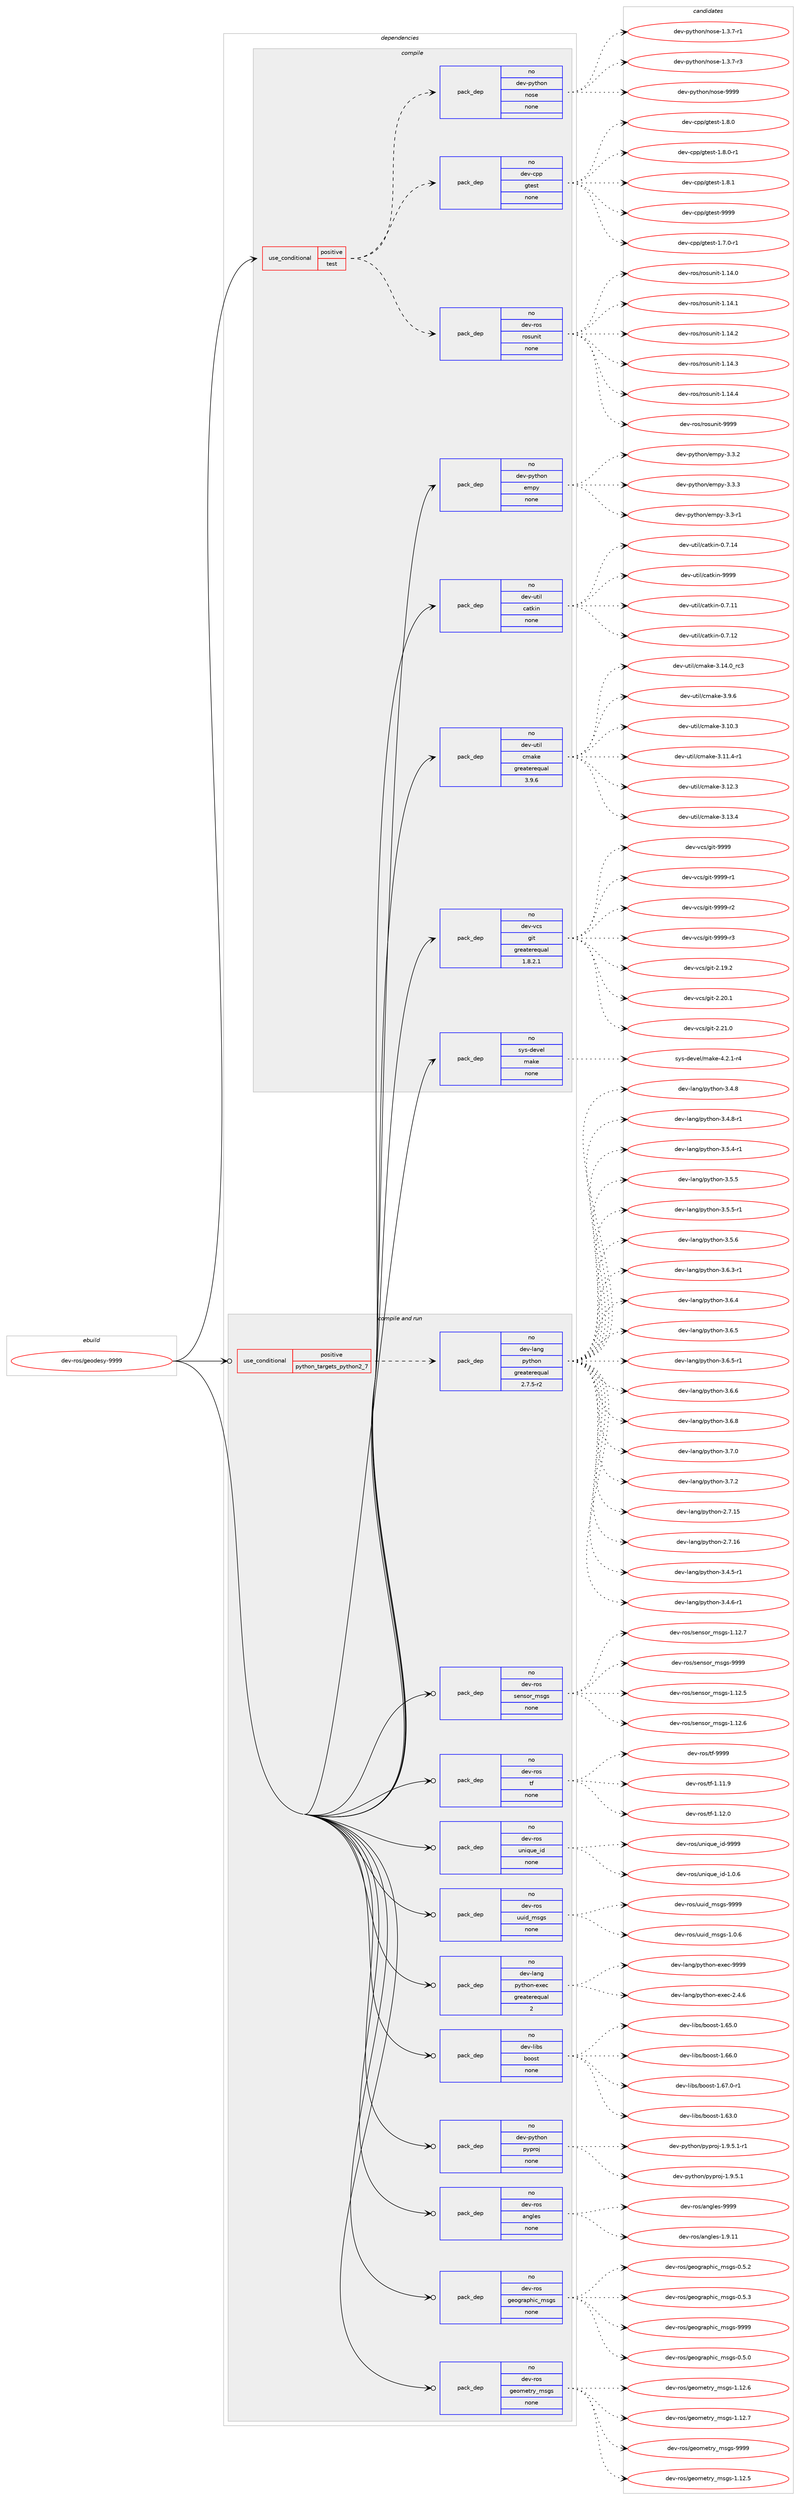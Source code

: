 digraph prolog {

# *************
# Graph options
# *************

newrank=true;
concentrate=true;
compound=true;
graph [rankdir=LR,fontname=Helvetica,fontsize=10,ranksep=1.5];#, ranksep=2.5, nodesep=0.2];
edge  [arrowhead=vee];
node  [fontname=Helvetica,fontsize=10];

# **********
# The ebuild
# **********

subgraph cluster_leftcol {
color=gray;
rank=same;
label=<<i>ebuild</i>>;
id [label="dev-ros/geodesy-9999", color=red, width=4, href="../dev-ros/geodesy-9999.svg"];
}

# ****************
# The dependencies
# ****************

subgraph cluster_midcol {
color=gray;
label=<<i>dependencies</i>>;
subgraph cluster_compile {
fillcolor="#eeeeee";
style=filled;
label=<<i>compile</i>>;
subgraph cond388533 {
dependency1456315 [label=<<TABLE BORDER="0" CELLBORDER="1" CELLSPACING="0" CELLPADDING="4"><TR><TD ROWSPAN="3" CELLPADDING="10">use_conditional</TD></TR><TR><TD>positive</TD></TR><TR><TD>test</TD></TR></TABLE>>, shape=none, color=red];
subgraph pack1044392 {
dependency1456316 [label=<<TABLE BORDER="0" CELLBORDER="1" CELLSPACING="0" CELLPADDING="4" WIDTH="220"><TR><TD ROWSPAN="6" CELLPADDING="30">pack_dep</TD></TR><TR><TD WIDTH="110">no</TD></TR><TR><TD>dev-ros</TD></TR><TR><TD>rosunit</TD></TR><TR><TD>none</TD></TR><TR><TD></TD></TR></TABLE>>, shape=none, color=blue];
}
dependency1456315:e -> dependency1456316:w [weight=20,style="dashed",arrowhead="vee"];
subgraph pack1044393 {
dependency1456317 [label=<<TABLE BORDER="0" CELLBORDER="1" CELLSPACING="0" CELLPADDING="4" WIDTH="220"><TR><TD ROWSPAN="6" CELLPADDING="30">pack_dep</TD></TR><TR><TD WIDTH="110">no</TD></TR><TR><TD>dev-cpp</TD></TR><TR><TD>gtest</TD></TR><TR><TD>none</TD></TR><TR><TD></TD></TR></TABLE>>, shape=none, color=blue];
}
dependency1456315:e -> dependency1456317:w [weight=20,style="dashed",arrowhead="vee"];
subgraph pack1044394 {
dependency1456318 [label=<<TABLE BORDER="0" CELLBORDER="1" CELLSPACING="0" CELLPADDING="4" WIDTH="220"><TR><TD ROWSPAN="6" CELLPADDING="30">pack_dep</TD></TR><TR><TD WIDTH="110">no</TD></TR><TR><TD>dev-python</TD></TR><TR><TD>nose</TD></TR><TR><TD>none</TD></TR><TR><TD></TD></TR></TABLE>>, shape=none, color=blue];
}
dependency1456315:e -> dependency1456318:w [weight=20,style="dashed",arrowhead="vee"];
}
id:e -> dependency1456315:w [weight=20,style="solid",arrowhead="vee"];
subgraph pack1044395 {
dependency1456319 [label=<<TABLE BORDER="0" CELLBORDER="1" CELLSPACING="0" CELLPADDING="4" WIDTH="220"><TR><TD ROWSPAN="6" CELLPADDING="30">pack_dep</TD></TR><TR><TD WIDTH="110">no</TD></TR><TR><TD>dev-python</TD></TR><TR><TD>empy</TD></TR><TR><TD>none</TD></TR><TR><TD></TD></TR></TABLE>>, shape=none, color=blue];
}
id:e -> dependency1456319:w [weight=20,style="solid",arrowhead="vee"];
subgraph pack1044396 {
dependency1456320 [label=<<TABLE BORDER="0" CELLBORDER="1" CELLSPACING="0" CELLPADDING="4" WIDTH="220"><TR><TD ROWSPAN="6" CELLPADDING="30">pack_dep</TD></TR><TR><TD WIDTH="110">no</TD></TR><TR><TD>dev-util</TD></TR><TR><TD>catkin</TD></TR><TR><TD>none</TD></TR><TR><TD></TD></TR></TABLE>>, shape=none, color=blue];
}
id:e -> dependency1456320:w [weight=20,style="solid",arrowhead="vee"];
subgraph pack1044397 {
dependency1456321 [label=<<TABLE BORDER="0" CELLBORDER="1" CELLSPACING="0" CELLPADDING="4" WIDTH="220"><TR><TD ROWSPAN="6" CELLPADDING="30">pack_dep</TD></TR><TR><TD WIDTH="110">no</TD></TR><TR><TD>dev-util</TD></TR><TR><TD>cmake</TD></TR><TR><TD>greaterequal</TD></TR><TR><TD>3.9.6</TD></TR></TABLE>>, shape=none, color=blue];
}
id:e -> dependency1456321:w [weight=20,style="solid",arrowhead="vee"];
subgraph pack1044398 {
dependency1456322 [label=<<TABLE BORDER="0" CELLBORDER="1" CELLSPACING="0" CELLPADDING="4" WIDTH="220"><TR><TD ROWSPAN="6" CELLPADDING="30">pack_dep</TD></TR><TR><TD WIDTH="110">no</TD></TR><TR><TD>dev-vcs</TD></TR><TR><TD>git</TD></TR><TR><TD>greaterequal</TD></TR><TR><TD>1.8.2.1</TD></TR></TABLE>>, shape=none, color=blue];
}
id:e -> dependency1456322:w [weight=20,style="solid",arrowhead="vee"];
subgraph pack1044399 {
dependency1456323 [label=<<TABLE BORDER="0" CELLBORDER="1" CELLSPACING="0" CELLPADDING="4" WIDTH="220"><TR><TD ROWSPAN="6" CELLPADDING="30">pack_dep</TD></TR><TR><TD WIDTH="110">no</TD></TR><TR><TD>sys-devel</TD></TR><TR><TD>make</TD></TR><TR><TD>none</TD></TR><TR><TD></TD></TR></TABLE>>, shape=none, color=blue];
}
id:e -> dependency1456323:w [weight=20,style="solid",arrowhead="vee"];
}
subgraph cluster_compileandrun {
fillcolor="#eeeeee";
style=filled;
label=<<i>compile and run</i>>;
subgraph cond388534 {
dependency1456324 [label=<<TABLE BORDER="0" CELLBORDER="1" CELLSPACING="0" CELLPADDING="4"><TR><TD ROWSPAN="3" CELLPADDING="10">use_conditional</TD></TR><TR><TD>positive</TD></TR><TR><TD>python_targets_python2_7</TD></TR></TABLE>>, shape=none, color=red];
subgraph pack1044400 {
dependency1456325 [label=<<TABLE BORDER="0" CELLBORDER="1" CELLSPACING="0" CELLPADDING="4" WIDTH="220"><TR><TD ROWSPAN="6" CELLPADDING="30">pack_dep</TD></TR><TR><TD WIDTH="110">no</TD></TR><TR><TD>dev-lang</TD></TR><TR><TD>python</TD></TR><TR><TD>greaterequal</TD></TR><TR><TD>2.7.5-r2</TD></TR></TABLE>>, shape=none, color=blue];
}
dependency1456324:e -> dependency1456325:w [weight=20,style="dashed",arrowhead="vee"];
}
id:e -> dependency1456324:w [weight=20,style="solid",arrowhead="odotvee"];
subgraph pack1044401 {
dependency1456326 [label=<<TABLE BORDER="0" CELLBORDER="1" CELLSPACING="0" CELLPADDING="4" WIDTH="220"><TR><TD ROWSPAN="6" CELLPADDING="30">pack_dep</TD></TR><TR><TD WIDTH="110">no</TD></TR><TR><TD>dev-lang</TD></TR><TR><TD>python-exec</TD></TR><TR><TD>greaterequal</TD></TR><TR><TD>2</TD></TR></TABLE>>, shape=none, color=blue];
}
id:e -> dependency1456326:w [weight=20,style="solid",arrowhead="odotvee"];
subgraph pack1044402 {
dependency1456327 [label=<<TABLE BORDER="0" CELLBORDER="1" CELLSPACING="0" CELLPADDING="4" WIDTH="220"><TR><TD ROWSPAN="6" CELLPADDING="30">pack_dep</TD></TR><TR><TD WIDTH="110">no</TD></TR><TR><TD>dev-libs</TD></TR><TR><TD>boost</TD></TR><TR><TD>none</TD></TR><TR><TD></TD></TR></TABLE>>, shape=none, color=blue];
}
id:e -> dependency1456327:w [weight=20,style="solid",arrowhead="odotvee"];
subgraph pack1044403 {
dependency1456328 [label=<<TABLE BORDER="0" CELLBORDER="1" CELLSPACING="0" CELLPADDING="4" WIDTH="220"><TR><TD ROWSPAN="6" CELLPADDING="30">pack_dep</TD></TR><TR><TD WIDTH="110">no</TD></TR><TR><TD>dev-python</TD></TR><TR><TD>pyproj</TD></TR><TR><TD>none</TD></TR><TR><TD></TD></TR></TABLE>>, shape=none, color=blue];
}
id:e -> dependency1456328:w [weight=20,style="solid",arrowhead="odotvee"];
subgraph pack1044404 {
dependency1456329 [label=<<TABLE BORDER="0" CELLBORDER="1" CELLSPACING="0" CELLPADDING="4" WIDTH="220"><TR><TD ROWSPAN="6" CELLPADDING="30">pack_dep</TD></TR><TR><TD WIDTH="110">no</TD></TR><TR><TD>dev-ros</TD></TR><TR><TD>angles</TD></TR><TR><TD>none</TD></TR><TR><TD></TD></TR></TABLE>>, shape=none, color=blue];
}
id:e -> dependency1456329:w [weight=20,style="solid",arrowhead="odotvee"];
subgraph pack1044405 {
dependency1456330 [label=<<TABLE BORDER="0" CELLBORDER="1" CELLSPACING="0" CELLPADDING="4" WIDTH="220"><TR><TD ROWSPAN="6" CELLPADDING="30">pack_dep</TD></TR><TR><TD WIDTH="110">no</TD></TR><TR><TD>dev-ros</TD></TR><TR><TD>geographic_msgs</TD></TR><TR><TD>none</TD></TR><TR><TD></TD></TR></TABLE>>, shape=none, color=blue];
}
id:e -> dependency1456330:w [weight=20,style="solid",arrowhead="odotvee"];
subgraph pack1044406 {
dependency1456331 [label=<<TABLE BORDER="0" CELLBORDER="1" CELLSPACING="0" CELLPADDING="4" WIDTH="220"><TR><TD ROWSPAN="6" CELLPADDING="30">pack_dep</TD></TR><TR><TD WIDTH="110">no</TD></TR><TR><TD>dev-ros</TD></TR><TR><TD>geometry_msgs</TD></TR><TR><TD>none</TD></TR><TR><TD></TD></TR></TABLE>>, shape=none, color=blue];
}
id:e -> dependency1456331:w [weight=20,style="solid",arrowhead="odotvee"];
subgraph pack1044407 {
dependency1456332 [label=<<TABLE BORDER="0" CELLBORDER="1" CELLSPACING="0" CELLPADDING="4" WIDTH="220"><TR><TD ROWSPAN="6" CELLPADDING="30">pack_dep</TD></TR><TR><TD WIDTH="110">no</TD></TR><TR><TD>dev-ros</TD></TR><TR><TD>sensor_msgs</TD></TR><TR><TD>none</TD></TR><TR><TD></TD></TR></TABLE>>, shape=none, color=blue];
}
id:e -> dependency1456332:w [weight=20,style="solid",arrowhead="odotvee"];
subgraph pack1044408 {
dependency1456333 [label=<<TABLE BORDER="0" CELLBORDER="1" CELLSPACING="0" CELLPADDING="4" WIDTH="220"><TR><TD ROWSPAN="6" CELLPADDING="30">pack_dep</TD></TR><TR><TD WIDTH="110">no</TD></TR><TR><TD>dev-ros</TD></TR><TR><TD>tf</TD></TR><TR><TD>none</TD></TR><TR><TD></TD></TR></TABLE>>, shape=none, color=blue];
}
id:e -> dependency1456333:w [weight=20,style="solid",arrowhead="odotvee"];
subgraph pack1044409 {
dependency1456334 [label=<<TABLE BORDER="0" CELLBORDER="1" CELLSPACING="0" CELLPADDING="4" WIDTH="220"><TR><TD ROWSPAN="6" CELLPADDING="30">pack_dep</TD></TR><TR><TD WIDTH="110">no</TD></TR><TR><TD>dev-ros</TD></TR><TR><TD>unique_id</TD></TR><TR><TD>none</TD></TR><TR><TD></TD></TR></TABLE>>, shape=none, color=blue];
}
id:e -> dependency1456334:w [weight=20,style="solid",arrowhead="odotvee"];
subgraph pack1044410 {
dependency1456335 [label=<<TABLE BORDER="0" CELLBORDER="1" CELLSPACING="0" CELLPADDING="4" WIDTH="220"><TR><TD ROWSPAN="6" CELLPADDING="30">pack_dep</TD></TR><TR><TD WIDTH="110">no</TD></TR><TR><TD>dev-ros</TD></TR><TR><TD>uuid_msgs</TD></TR><TR><TD>none</TD></TR><TR><TD></TD></TR></TABLE>>, shape=none, color=blue];
}
id:e -> dependency1456335:w [weight=20,style="solid",arrowhead="odotvee"];
}
subgraph cluster_run {
fillcolor="#eeeeee";
style=filled;
label=<<i>run</i>>;
}
}

# **************
# The candidates
# **************

subgraph cluster_choices {
rank=same;
color=gray;
label=<<i>candidates</i>>;

subgraph choice1044392 {
color=black;
nodesep=1;
choice100101118451141111154711411111511711010511645494649524648 [label="dev-ros/rosunit-1.14.0", color=red, width=4,href="../dev-ros/rosunit-1.14.0.svg"];
choice100101118451141111154711411111511711010511645494649524649 [label="dev-ros/rosunit-1.14.1", color=red, width=4,href="../dev-ros/rosunit-1.14.1.svg"];
choice100101118451141111154711411111511711010511645494649524650 [label="dev-ros/rosunit-1.14.2", color=red, width=4,href="../dev-ros/rosunit-1.14.2.svg"];
choice100101118451141111154711411111511711010511645494649524651 [label="dev-ros/rosunit-1.14.3", color=red, width=4,href="../dev-ros/rosunit-1.14.3.svg"];
choice100101118451141111154711411111511711010511645494649524652 [label="dev-ros/rosunit-1.14.4", color=red, width=4,href="../dev-ros/rosunit-1.14.4.svg"];
choice10010111845114111115471141111151171101051164557575757 [label="dev-ros/rosunit-9999", color=red, width=4,href="../dev-ros/rosunit-9999.svg"];
dependency1456316:e -> choice100101118451141111154711411111511711010511645494649524648:w [style=dotted,weight="100"];
dependency1456316:e -> choice100101118451141111154711411111511711010511645494649524649:w [style=dotted,weight="100"];
dependency1456316:e -> choice100101118451141111154711411111511711010511645494649524650:w [style=dotted,weight="100"];
dependency1456316:e -> choice100101118451141111154711411111511711010511645494649524651:w [style=dotted,weight="100"];
dependency1456316:e -> choice100101118451141111154711411111511711010511645494649524652:w [style=dotted,weight="100"];
dependency1456316:e -> choice10010111845114111115471141111151171101051164557575757:w [style=dotted,weight="100"];
}
subgraph choice1044393 {
color=black;
nodesep=1;
choice1001011184599112112471031161011151164549465546484511449 [label="dev-cpp/gtest-1.7.0-r1", color=red, width=4,href="../dev-cpp/gtest-1.7.0-r1.svg"];
choice100101118459911211247103116101115116454946564648 [label="dev-cpp/gtest-1.8.0", color=red, width=4,href="../dev-cpp/gtest-1.8.0.svg"];
choice1001011184599112112471031161011151164549465646484511449 [label="dev-cpp/gtest-1.8.0-r1", color=red, width=4,href="../dev-cpp/gtest-1.8.0-r1.svg"];
choice100101118459911211247103116101115116454946564649 [label="dev-cpp/gtest-1.8.1", color=red, width=4,href="../dev-cpp/gtest-1.8.1.svg"];
choice1001011184599112112471031161011151164557575757 [label="dev-cpp/gtest-9999", color=red, width=4,href="../dev-cpp/gtest-9999.svg"];
dependency1456317:e -> choice1001011184599112112471031161011151164549465546484511449:w [style=dotted,weight="100"];
dependency1456317:e -> choice100101118459911211247103116101115116454946564648:w [style=dotted,weight="100"];
dependency1456317:e -> choice1001011184599112112471031161011151164549465646484511449:w [style=dotted,weight="100"];
dependency1456317:e -> choice100101118459911211247103116101115116454946564649:w [style=dotted,weight="100"];
dependency1456317:e -> choice1001011184599112112471031161011151164557575757:w [style=dotted,weight="100"];
}
subgraph choice1044394 {
color=black;
nodesep=1;
choice10010111845112121116104111110471101111151014549465146554511449 [label="dev-python/nose-1.3.7-r1", color=red, width=4,href="../dev-python/nose-1.3.7-r1.svg"];
choice10010111845112121116104111110471101111151014549465146554511451 [label="dev-python/nose-1.3.7-r3", color=red, width=4,href="../dev-python/nose-1.3.7-r3.svg"];
choice10010111845112121116104111110471101111151014557575757 [label="dev-python/nose-9999", color=red, width=4,href="../dev-python/nose-9999.svg"];
dependency1456318:e -> choice10010111845112121116104111110471101111151014549465146554511449:w [style=dotted,weight="100"];
dependency1456318:e -> choice10010111845112121116104111110471101111151014549465146554511451:w [style=dotted,weight="100"];
dependency1456318:e -> choice10010111845112121116104111110471101111151014557575757:w [style=dotted,weight="100"];
}
subgraph choice1044395 {
color=black;
nodesep=1;
choice1001011184511212111610411111047101109112121455146514511449 [label="dev-python/empy-3.3-r1", color=red, width=4,href="../dev-python/empy-3.3-r1.svg"];
choice1001011184511212111610411111047101109112121455146514650 [label="dev-python/empy-3.3.2", color=red, width=4,href="../dev-python/empy-3.3.2.svg"];
choice1001011184511212111610411111047101109112121455146514651 [label="dev-python/empy-3.3.3", color=red, width=4,href="../dev-python/empy-3.3.3.svg"];
dependency1456319:e -> choice1001011184511212111610411111047101109112121455146514511449:w [style=dotted,weight="100"];
dependency1456319:e -> choice1001011184511212111610411111047101109112121455146514650:w [style=dotted,weight="100"];
dependency1456319:e -> choice1001011184511212111610411111047101109112121455146514651:w [style=dotted,weight="100"];
}
subgraph choice1044396 {
color=black;
nodesep=1;
choice1001011184511711610510847999711610710511045484655464949 [label="dev-util/catkin-0.7.11", color=red, width=4,href="../dev-util/catkin-0.7.11.svg"];
choice1001011184511711610510847999711610710511045484655464950 [label="dev-util/catkin-0.7.12", color=red, width=4,href="../dev-util/catkin-0.7.12.svg"];
choice1001011184511711610510847999711610710511045484655464952 [label="dev-util/catkin-0.7.14", color=red, width=4,href="../dev-util/catkin-0.7.14.svg"];
choice100101118451171161051084799971161071051104557575757 [label="dev-util/catkin-9999", color=red, width=4,href="../dev-util/catkin-9999.svg"];
dependency1456320:e -> choice1001011184511711610510847999711610710511045484655464949:w [style=dotted,weight="100"];
dependency1456320:e -> choice1001011184511711610510847999711610710511045484655464950:w [style=dotted,weight="100"];
dependency1456320:e -> choice1001011184511711610510847999711610710511045484655464952:w [style=dotted,weight="100"];
dependency1456320:e -> choice100101118451171161051084799971161071051104557575757:w [style=dotted,weight="100"];
}
subgraph choice1044397 {
color=black;
nodesep=1;
choice1001011184511711610510847991099710710145514649484651 [label="dev-util/cmake-3.10.3", color=red, width=4,href="../dev-util/cmake-3.10.3.svg"];
choice10010111845117116105108479910997107101455146494946524511449 [label="dev-util/cmake-3.11.4-r1", color=red, width=4,href="../dev-util/cmake-3.11.4-r1.svg"];
choice1001011184511711610510847991099710710145514649504651 [label="dev-util/cmake-3.12.3", color=red, width=4,href="../dev-util/cmake-3.12.3.svg"];
choice1001011184511711610510847991099710710145514649514652 [label="dev-util/cmake-3.13.4", color=red, width=4,href="../dev-util/cmake-3.13.4.svg"];
choice1001011184511711610510847991099710710145514649524648951149951 [label="dev-util/cmake-3.14.0_rc3", color=red, width=4,href="../dev-util/cmake-3.14.0_rc3.svg"];
choice10010111845117116105108479910997107101455146574654 [label="dev-util/cmake-3.9.6", color=red, width=4,href="../dev-util/cmake-3.9.6.svg"];
dependency1456321:e -> choice1001011184511711610510847991099710710145514649484651:w [style=dotted,weight="100"];
dependency1456321:e -> choice10010111845117116105108479910997107101455146494946524511449:w [style=dotted,weight="100"];
dependency1456321:e -> choice1001011184511711610510847991099710710145514649504651:w [style=dotted,weight="100"];
dependency1456321:e -> choice1001011184511711610510847991099710710145514649514652:w [style=dotted,weight="100"];
dependency1456321:e -> choice1001011184511711610510847991099710710145514649524648951149951:w [style=dotted,weight="100"];
dependency1456321:e -> choice10010111845117116105108479910997107101455146574654:w [style=dotted,weight="100"];
}
subgraph choice1044398 {
color=black;
nodesep=1;
choice10010111845118991154710310511645504649574650 [label="dev-vcs/git-2.19.2", color=red, width=4,href="../dev-vcs/git-2.19.2.svg"];
choice10010111845118991154710310511645504650484649 [label="dev-vcs/git-2.20.1", color=red, width=4,href="../dev-vcs/git-2.20.1.svg"];
choice10010111845118991154710310511645504650494648 [label="dev-vcs/git-2.21.0", color=red, width=4,href="../dev-vcs/git-2.21.0.svg"];
choice1001011184511899115471031051164557575757 [label="dev-vcs/git-9999", color=red, width=4,href="../dev-vcs/git-9999.svg"];
choice10010111845118991154710310511645575757574511449 [label="dev-vcs/git-9999-r1", color=red, width=4,href="../dev-vcs/git-9999-r1.svg"];
choice10010111845118991154710310511645575757574511450 [label="dev-vcs/git-9999-r2", color=red, width=4,href="../dev-vcs/git-9999-r2.svg"];
choice10010111845118991154710310511645575757574511451 [label="dev-vcs/git-9999-r3", color=red, width=4,href="../dev-vcs/git-9999-r3.svg"];
dependency1456322:e -> choice10010111845118991154710310511645504649574650:w [style=dotted,weight="100"];
dependency1456322:e -> choice10010111845118991154710310511645504650484649:w [style=dotted,weight="100"];
dependency1456322:e -> choice10010111845118991154710310511645504650494648:w [style=dotted,weight="100"];
dependency1456322:e -> choice1001011184511899115471031051164557575757:w [style=dotted,weight="100"];
dependency1456322:e -> choice10010111845118991154710310511645575757574511449:w [style=dotted,weight="100"];
dependency1456322:e -> choice10010111845118991154710310511645575757574511450:w [style=dotted,weight="100"];
dependency1456322:e -> choice10010111845118991154710310511645575757574511451:w [style=dotted,weight="100"];
}
subgraph choice1044399 {
color=black;
nodesep=1;
choice1151211154510010111810110847109971071014552465046494511452 [label="sys-devel/make-4.2.1-r4", color=red, width=4,href="../sys-devel/make-4.2.1-r4.svg"];
dependency1456323:e -> choice1151211154510010111810110847109971071014552465046494511452:w [style=dotted,weight="100"];
}
subgraph choice1044400 {
color=black;
nodesep=1;
choice10010111845108971101034711212111610411111045504655464953 [label="dev-lang/python-2.7.15", color=red, width=4,href="../dev-lang/python-2.7.15.svg"];
choice10010111845108971101034711212111610411111045504655464954 [label="dev-lang/python-2.7.16", color=red, width=4,href="../dev-lang/python-2.7.16.svg"];
choice1001011184510897110103471121211161041111104551465246534511449 [label="dev-lang/python-3.4.5-r1", color=red, width=4,href="../dev-lang/python-3.4.5-r1.svg"];
choice1001011184510897110103471121211161041111104551465246544511449 [label="dev-lang/python-3.4.6-r1", color=red, width=4,href="../dev-lang/python-3.4.6-r1.svg"];
choice100101118451089711010347112121116104111110455146524656 [label="dev-lang/python-3.4.8", color=red, width=4,href="../dev-lang/python-3.4.8.svg"];
choice1001011184510897110103471121211161041111104551465246564511449 [label="dev-lang/python-3.4.8-r1", color=red, width=4,href="../dev-lang/python-3.4.8-r1.svg"];
choice1001011184510897110103471121211161041111104551465346524511449 [label="dev-lang/python-3.5.4-r1", color=red, width=4,href="../dev-lang/python-3.5.4-r1.svg"];
choice100101118451089711010347112121116104111110455146534653 [label="dev-lang/python-3.5.5", color=red, width=4,href="../dev-lang/python-3.5.5.svg"];
choice1001011184510897110103471121211161041111104551465346534511449 [label="dev-lang/python-3.5.5-r1", color=red, width=4,href="../dev-lang/python-3.5.5-r1.svg"];
choice100101118451089711010347112121116104111110455146534654 [label="dev-lang/python-3.5.6", color=red, width=4,href="../dev-lang/python-3.5.6.svg"];
choice1001011184510897110103471121211161041111104551465446514511449 [label="dev-lang/python-3.6.3-r1", color=red, width=4,href="../dev-lang/python-3.6.3-r1.svg"];
choice100101118451089711010347112121116104111110455146544652 [label="dev-lang/python-3.6.4", color=red, width=4,href="../dev-lang/python-3.6.4.svg"];
choice100101118451089711010347112121116104111110455146544653 [label="dev-lang/python-3.6.5", color=red, width=4,href="../dev-lang/python-3.6.5.svg"];
choice1001011184510897110103471121211161041111104551465446534511449 [label="dev-lang/python-3.6.5-r1", color=red, width=4,href="../dev-lang/python-3.6.5-r1.svg"];
choice100101118451089711010347112121116104111110455146544654 [label="dev-lang/python-3.6.6", color=red, width=4,href="../dev-lang/python-3.6.6.svg"];
choice100101118451089711010347112121116104111110455146544656 [label="dev-lang/python-3.6.8", color=red, width=4,href="../dev-lang/python-3.6.8.svg"];
choice100101118451089711010347112121116104111110455146554648 [label="dev-lang/python-3.7.0", color=red, width=4,href="../dev-lang/python-3.7.0.svg"];
choice100101118451089711010347112121116104111110455146554650 [label="dev-lang/python-3.7.2", color=red, width=4,href="../dev-lang/python-3.7.2.svg"];
dependency1456325:e -> choice10010111845108971101034711212111610411111045504655464953:w [style=dotted,weight="100"];
dependency1456325:e -> choice10010111845108971101034711212111610411111045504655464954:w [style=dotted,weight="100"];
dependency1456325:e -> choice1001011184510897110103471121211161041111104551465246534511449:w [style=dotted,weight="100"];
dependency1456325:e -> choice1001011184510897110103471121211161041111104551465246544511449:w [style=dotted,weight="100"];
dependency1456325:e -> choice100101118451089711010347112121116104111110455146524656:w [style=dotted,weight="100"];
dependency1456325:e -> choice1001011184510897110103471121211161041111104551465246564511449:w [style=dotted,weight="100"];
dependency1456325:e -> choice1001011184510897110103471121211161041111104551465346524511449:w [style=dotted,weight="100"];
dependency1456325:e -> choice100101118451089711010347112121116104111110455146534653:w [style=dotted,weight="100"];
dependency1456325:e -> choice1001011184510897110103471121211161041111104551465346534511449:w [style=dotted,weight="100"];
dependency1456325:e -> choice100101118451089711010347112121116104111110455146534654:w [style=dotted,weight="100"];
dependency1456325:e -> choice1001011184510897110103471121211161041111104551465446514511449:w [style=dotted,weight="100"];
dependency1456325:e -> choice100101118451089711010347112121116104111110455146544652:w [style=dotted,weight="100"];
dependency1456325:e -> choice100101118451089711010347112121116104111110455146544653:w [style=dotted,weight="100"];
dependency1456325:e -> choice1001011184510897110103471121211161041111104551465446534511449:w [style=dotted,weight="100"];
dependency1456325:e -> choice100101118451089711010347112121116104111110455146544654:w [style=dotted,weight="100"];
dependency1456325:e -> choice100101118451089711010347112121116104111110455146544656:w [style=dotted,weight="100"];
dependency1456325:e -> choice100101118451089711010347112121116104111110455146554648:w [style=dotted,weight="100"];
dependency1456325:e -> choice100101118451089711010347112121116104111110455146554650:w [style=dotted,weight="100"];
}
subgraph choice1044401 {
color=black;
nodesep=1;
choice1001011184510897110103471121211161041111104510112010199455046524654 [label="dev-lang/python-exec-2.4.6", color=red, width=4,href="../dev-lang/python-exec-2.4.6.svg"];
choice10010111845108971101034711212111610411111045101120101994557575757 [label="dev-lang/python-exec-9999", color=red, width=4,href="../dev-lang/python-exec-9999.svg"];
dependency1456326:e -> choice1001011184510897110103471121211161041111104510112010199455046524654:w [style=dotted,weight="100"];
dependency1456326:e -> choice10010111845108971101034711212111610411111045101120101994557575757:w [style=dotted,weight="100"];
}
subgraph choice1044402 {
color=black;
nodesep=1;
choice1001011184510810598115479811111111511645494654514648 [label="dev-libs/boost-1.63.0", color=red, width=4,href="../dev-libs/boost-1.63.0.svg"];
choice1001011184510810598115479811111111511645494654534648 [label="dev-libs/boost-1.65.0", color=red, width=4,href="../dev-libs/boost-1.65.0.svg"];
choice1001011184510810598115479811111111511645494654544648 [label="dev-libs/boost-1.66.0", color=red, width=4,href="../dev-libs/boost-1.66.0.svg"];
choice10010111845108105981154798111111115116454946545546484511449 [label="dev-libs/boost-1.67.0-r1", color=red, width=4,href="../dev-libs/boost-1.67.0-r1.svg"];
dependency1456327:e -> choice1001011184510810598115479811111111511645494654514648:w [style=dotted,weight="100"];
dependency1456327:e -> choice1001011184510810598115479811111111511645494654534648:w [style=dotted,weight="100"];
dependency1456327:e -> choice1001011184510810598115479811111111511645494654544648:w [style=dotted,weight="100"];
dependency1456327:e -> choice10010111845108105981154798111111115116454946545546484511449:w [style=dotted,weight="100"];
}
subgraph choice1044403 {
color=black;
nodesep=1;
choice10010111845112121116104111110471121211121141111064549465746534649 [label="dev-python/pyproj-1.9.5.1", color=red, width=4,href="../dev-python/pyproj-1.9.5.1.svg"];
choice100101118451121211161041111104711212111211411110645494657465346494511449 [label="dev-python/pyproj-1.9.5.1-r1", color=red, width=4,href="../dev-python/pyproj-1.9.5.1-r1.svg"];
dependency1456328:e -> choice10010111845112121116104111110471121211121141111064549465746534649:w [style=dotted,weight="100"];
dependency1456328:e -> choice100101118451121211161041111104711212111211411110645494657465346494511449:w [style=dotted,weight="100"];
}
subgraph choice1044404 {
color=black;
nodesep=1;
choice10010111845114111115479711010310810111545494657464949 [label="dev-ros/angles-1.9.11", color=red, width=4,href="../dev-ros/angles-1.9.11.svg"];
choice1001011184511411111547971101031081011154557575757 [label="dev-ros/angles-9999", color=red, width=4,href="../dev-ros/angles-9999.svg"];
dependency1456329:e -> choice10010111845114111115479711010310810111545494657464949:w [style=dotted,weight="100"];
dependency1456329:e -> choice1001011184511411111547971101031081011154557575757:w [style=dotted,weight="100"];
}
subgraph choice1044405 {
color=black;
nodesep=1;
choice1001011184511411111547103101111103114971121041059995109115103115454846534648 [label="dev-ros/geographic_msgs-0.5.0", color=red, width=4,href="../dev-ros/geographic_msgs-0.5.0.svg"];
choice1001011184511411111547103101111103114971121041059995109115103115454846534650 [label="dev-ros/geographic_msgs-0.5.2", color=red, width=4,href="../dev-ros/geographic_msgs-0.5.2.svg"];
choice1001011184511411111547103101111103114971121041059995109115103115454846534651 [label="dev-ros/geographic_msgs-0.5.3", color=red, width=4,href="../dev-ros/geographic_msgs-0.5.3.svg"];
choice10010111845114111115471031011111031149711210410599951091151031154557575757 [label="dev-ros/geographic_msgs-9999", color=red, width=4,href="../dev-ros/geographic_msgs-9999.svg"];
dependency1456330:e -> choice1001011184511411111547103101111103114971121041059995109115103115454846534648:w [style=dotted,weight="100"];
dependency1456330:e -> choice1001011184511411111547103101111103114971121041059995109115103115454846534650:w [style=dotted,weight="100"];
dependency1456330:e -> choice1001011184511411111547103101111103114971121041059995109115103115454846534651:w [style=dotted,weight="100"];
dependency1456330:e -> choice10010111845114111115471031011111031149711210410599951091151031154557575757:w [style=dotted,weight="100"];
}
subgraph choice1044406 {
color=black;
nodesep=1;
choice10010111845114111115471031011111091011161141219510911510311545494649504653 [label="dev-ros/geometry_msgs-1.12.5", color=red, width=4,href="../dev-ros/geometry_msgs-1.12.5.svg"];
choice10010111845114111115471031011111091011161141219510911510311545494649504654 [label="dev-ros/geometry_msgs-1.12.6", color=red, width=4,href="../dev-ros/geometry_msgs-1.12.6.svg"];
choice10010111845114111115471031011111091011161141219510911510311545494649504655 [label="dev-ros/geometry_msgs-1.12.7", color=red, width=4,href="../dev-ros/geometry_msgs-1.12.7.svg"];
choice1001011184511411111547103101111109101116114121951091151031154557575757 [label="dev-ros/geometry_msgs-9999", color=red, width=4,href="../dev-ros/geometry_msgs-9999.svg"];
dependency1456331:e -> choice10010111845114111115471031011111091011161141219510911510311545494649504653:w [style=dotted,weight="100"];
dependency1456331:e -> choice10010111845114111115471031011111091011161141219510911510311545494649504654:w [style=dotted,weight="100"];
dependency1456331:e -> choice10010111845114111115471031011111091011161141219510911510311545494649504655:w [style=dotted,weight="100"];
dependency1456331:e -> choice1001011184511411111547103101111109101116114121951091151031154557575757:w [style=dotted,weight="100"];
}
subgraph choice1044407 {
color=black;
nodesep=1;
choice10010111845114111115471151011101151111149510911510311545494649504653 [label="dev-ros/sensor_msgs-1.12.5", color=red, width=4,href="../dev-ros/sensor_msgs-1.12.5.svg"];
choice10010111845114111115471151011101151111149510911510311545494649504654 [label="dev-ros/sensor_msgs-1.12.6", color=red, width=4,href="../dev-ros/sensor_msgs-1.12.6.svg"];
choice10010111845114111115471151011101151111149510911510311545494649504655 [label="dev-ros/sensor_msgs-1.12.7", color=red, width=4,href="../dev-ros/sensor_msgs-1.12.7.svg"];
choice1001011184511411111547115101110115111114951091151031154557575757 [label="dev-ros/sensor_msgs-9999", color=red, width=4,href="../dev-ros/sensor_msgs-9999.svg"];
dependency1456332:e -> choice10010111845114111115471151011101151111149510911510311545494649504653:w [style=dotted,weight="100"];
dependency1456332:e -> choice10010111845114111115471151011101151111149510911510311545494649504654:w [style=dotted,weight="100"];
dependency1456332:e -> choice10010111845114111115471151011101151111149510911510311545494649504655:w [style=dotted,weight="100"];
dependency1456332:e -> choice1001011184511411111547115101110115111114951091151031154557575757:w [style=dotted,weight="100"];
}
subgraph choice1044408 {
color=black;
nodesep=1;
choice100101118451141111154711610245494649494657 [label="dev-ros/tf-1.11.9", color=red, width=4,href="../dev-ros/tf-1.11.9.svg"];
choice100101118451141111154711610245494649504648 [label="dev-ros/tf-1.12.0", color=red, width=4,href="../dev-ros/tf-1.12.0.svg"];
choice10010111845114111115471161024557575757 [label="dev-ros/tf-9999", color=red, width=4,href="../dev-ros/tf-9999.svg"];
dependency1456333:e -> choice100101118451141111154711610245494649494657:w [style=dotted,weight="100"];
dependency1456333:e -> choice100101118451141111154711610245494649504648:w [style=dotted,weight="100"];
dependency1456333:e -> choice10010111845114111115471161024557575757:w [style=dotted,weight="100"];
}
subgraph choice1044409 {
color=black;
nodesep=1;
choice100101118451141111154711711010511311710195105100454946484654 [label="dev-ros/unique_id-1.0.6", color=red, width=4,href="../dev-ros/unique_id-1.0.6.svg"];
choice1001011184511411111547117110105113117101951051004557575757 [label="dev-ros/unique_id-9999", color=red, width=4,href="../dev-ros/unique_id-9999.svg"];
dependency1456334:e -> choice100101118451141111154711711010511311710195105100454946484654:w [style=dotted,weight="100"];
dependency1456334:e -> choice1001011184511411111547117110105113117101951051004557575757:w [style=dotted,weight="100"];
}
subgraph choice1044410 {
color=black;
nodesep=1;
choice100101118451141111154711711710510095109115103115454946484654 [label="dev-ros/uuid_msgs-1.0.6", color=red, width=4,href="../dev-ros/uuid_msgs-1.0.6.svg"];
choice1001011184511411111547117117105100951091151031154557575757 [label="dev-ros/uuid_msgs-9999", color=red, width=4,href="../dev-ros/uuid_msgs-9999.svg"];
dependency1456335:e -> choice100101118451141111154711711710510095109115103115454946484654:w [style=dotted,weight="100"];
dependency1456335:e -> choice1001011184511411111547117117105100951091151031154557575757:w [style=dotted,weight="100"];
}
}

}

